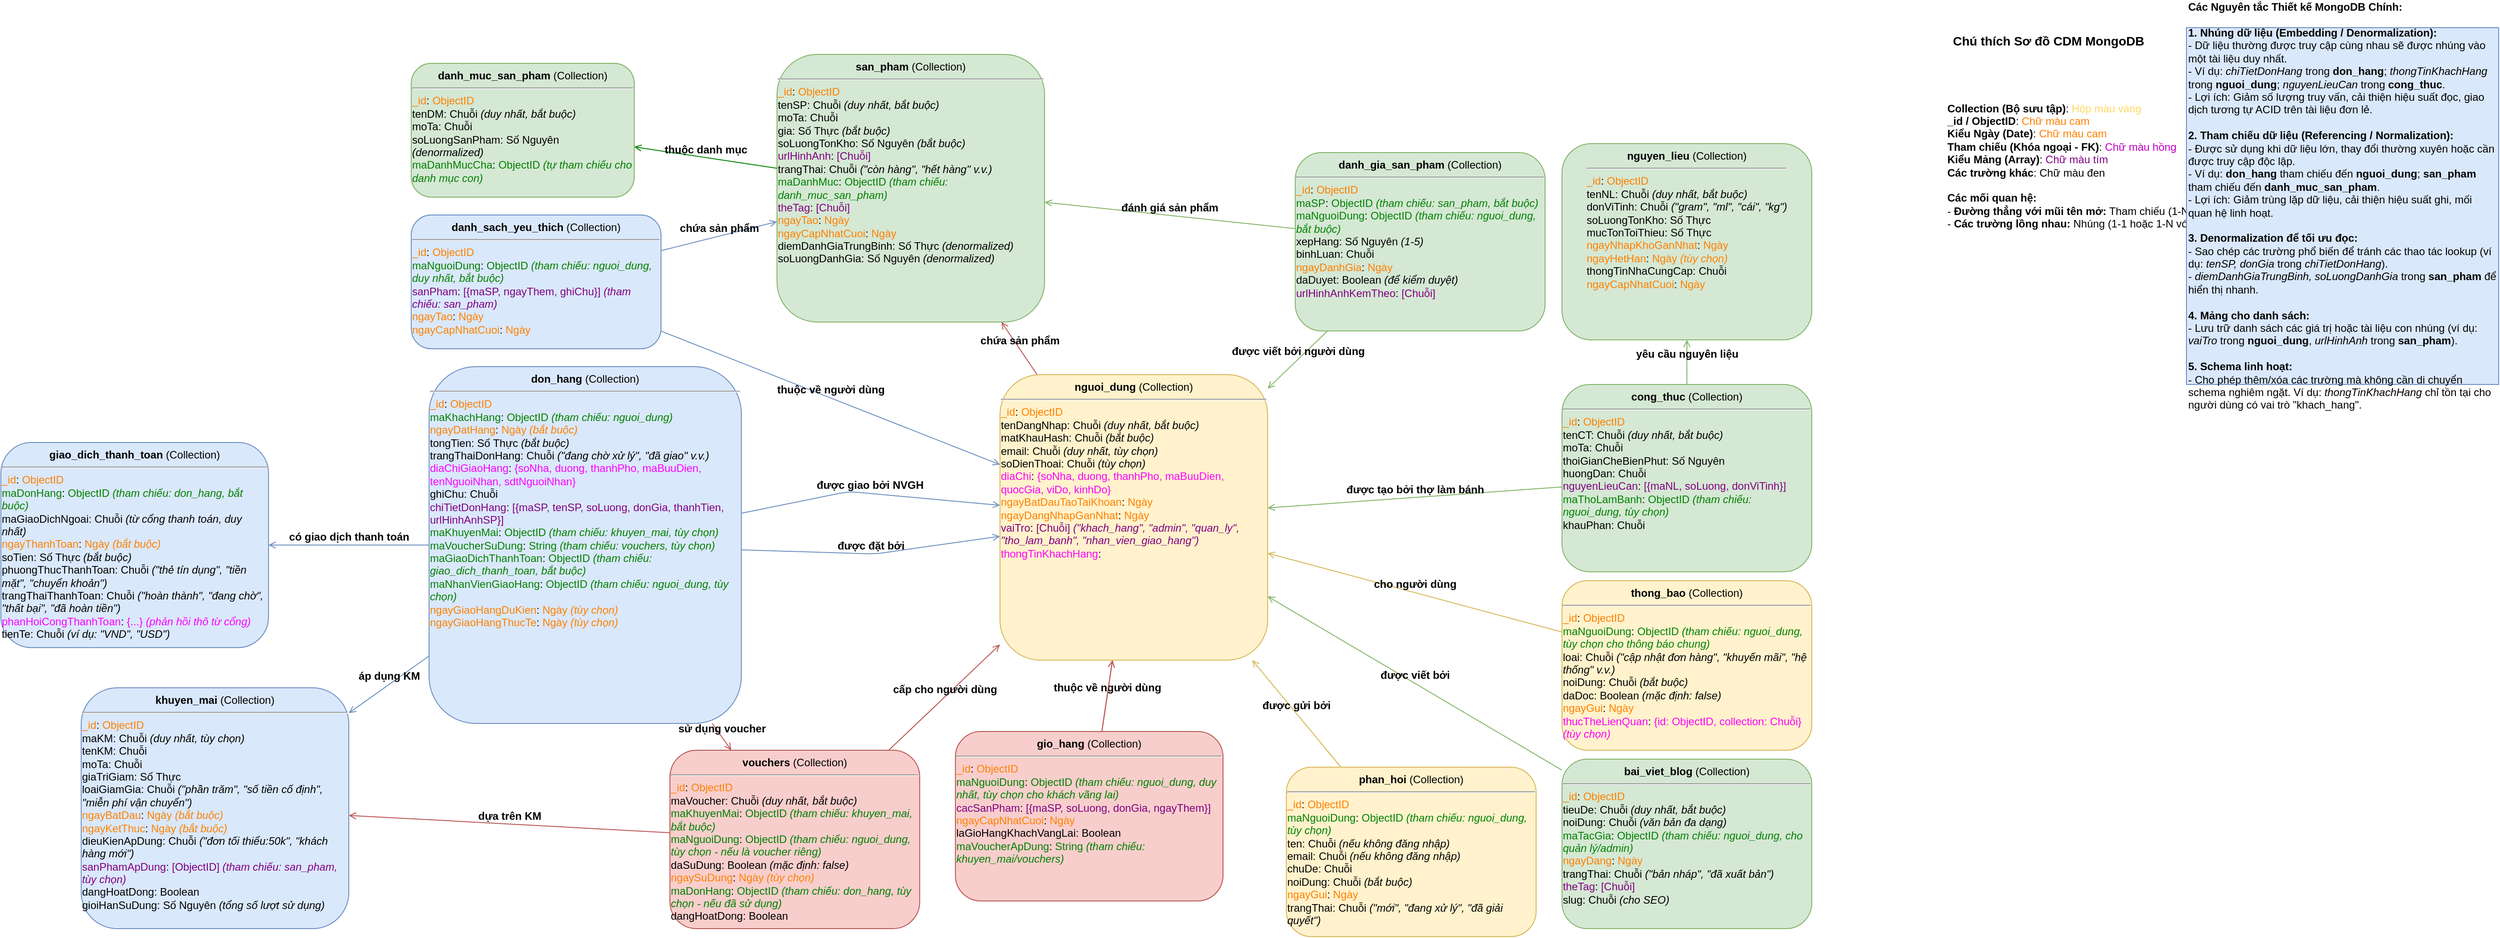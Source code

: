 <mxfile version="27.1.1">
  <diagram id="cdm_luna_bakery_mongodb_extended_vi" name="Sơ đồ CDM Luna Bakery (MongoDB Mở rộng)">
    <mxGraphModel dx="2733" dy="1105" grid="1" gridSize="10" guides="1" tooltips="1" connect="1" arrows="1" fold="1" page="1" pageScale="1" pageWidth="827" pageHeight="1169" math="0" shadow="0">
      <root>
        <mxCell id="0" />
        <mxCell id="1" parent="0" />
        <mxCell id="san_pham_Collection" value="&lt;b&gt;san_pham&lt;/b&gt; (Collection)&lt;hr&gt;&lt;div style=&quot;text-align: left&quot;&gt;&lt;font color=&quot;#FF8000&quot;&gt;_id&lt;/font&gt;: &lt;font color=&quot;#FF8000&quot;&gt;ObjectID&lt;/font&gt;&lt;br&gt;tenSP: Chuỗi &lt;i&gt;(duy nhất, bắt buộc)&lt;/i&gt;&lt;br&gt;moTa: Chuỗi&lt;br&gt;gia: Số Thực &lt;i&gt;(bắt buộc)&lt;/i&gt;&lt;br&gt;soLuongTonKho: Số Nguyên &lt;i&gt;(bắt buộc)&lt;/i&gt;&lt;br&gt;&lt;font color=&quot;#800080&quot;&gt;urlHinhAnh&lt;/font&gt;: &lt;font color=&quot;#800080&quot;&gt;[Chuỗi]&lt;/font&gt;&lt;br&gt;trangThai: Chuỗi &lt;i&gt;(&quot;còn hàng&quot;, &quot;hết hàng&quot; v.v.)&lt;/i&gt;&lt;br&gt;&lt;font color=&quot;#008000&quot;&gt;maDanhMuc&lt;/font&gt;: &lt;font color=&quot;#008000&quot;&gt;ObjectID &lt;i&gt;(tham chiếu: danh_muc_san_pham)&lt;/i&gt;&lt;/font&gt;&lt;br&gt;&lt;font color=&quot;#800080&quot;&gt;theTag&lt;/font&gt;: &lt;font color=&quot;#800080&quot;&gt;[Chuỗi]&lt;/font&gt;&lt;br&gt;&lt;font color=&quot;#FF8000&quot;&gt;ngayTao&lt;/font&gt;: &lt;font color=&quot;#FF8000&quot;&gt;Ngày&lt;/font&gt;&lt;br&gt;&lt;font color=&quot;#FF8000&quot;&gt;ngayCapNhatCuoi&lt;/font&gt;: &lt;font color=&quot;#FF8000&quot;&gt;Ngày&lt;/font&gt;&lt;br&gt;diemDanhGiaTrungBinh: Số Thực &lt;i&gt;(denormalized)&lt;/i&gt;&lt;br&gt;soLuongDanhGia: Số Nguyên &lt;i&gt;(denormalized)&lt;/i&gt;&lt;/div&gt;" style="rounded=1;whiteSpace=wrap;html=1;fillColor=#D5E8D4;strokeColor=#82B366;fontFamily=Helvetica;fontSize=12;align=center;verticalAlign=top;" parent="1" vertex="1">
          <mxGeometry x="380" y="180" width="300" height="300" as="geometry" />
        </mxCell>
        <mxCell id="danh_muc_san_pham_Collection" value="&lt;b&gt;danh_muc_san_pham&lt;/b&gt; (Collection)&lt;hr&gt;&lt;div style=&quot;text-align: left&quot;&gt;&lt;font color=&quot;#FF8000&quot;&gt;_id&lt;/font&gt;: &lt;font color=&quot;#FF8000&quot;&gt;ObjectID&lt;/font&gt;&lt;br&gt;tenDM: Chuỗi &lt;i&gt;(duy nhất, bắt buộc)&lt;/i&gt;&lt;br&gt;moTa: Chuỗi&lt;br&gt;soLuongSanPham: Số Nguyên &lt;i&gt;(denormalized)&lt;/i&gt;&lt;br&gt;&lt;font color=&quot;#008000&quot;&gt;maDanhMucCha&lt;/font&gt;: &lt;font color=&quot;#008000&quot;&gt;ObjectID &lt;i&gt;(tự tham chiếu cho danh mục con)&lt;/i&gt;&lt;/font&gt;&lt;/div&gt;" style="rounded=1;whiteSpace=wrap;html=1;fillColor=#D5E8D4;strokeColor=#82B366;fontFamily=Helvetica;fontSize=12;align=center;verticalAlign=top;" parent="1" vertex="1">
          <mxGeometry x="-30" y="190" width="250" height="150" as="geometry" />
        </mxCell>
        <mxCell id="don_hang_Collection" value="&lt;b&gt;don_hang&lt;/b&gt; (Collection)&lt;hr&gt;&lt;div style=&quot;text-align: left&quot;&gt;&lt;font color=&quot;#FF8000&quot;&gt;_id&lt;/font&gt;: &lt;font color=&quot;#FF8000&quot;&gt;ObjectID&lt;/font&gt;&lt;br&gt;&lt;font color=&quot;#008000&quot;&gt;maKhachHang&lt;/font&gt;: &lt;font color=&quot;#008000&quot;&gt;ObjectID &lt;i&gt;(tham chiếu: nguoi_dung)&lt;/i&gt;&lt;/font&gt;&lt;br&gt;&lt;font color=&quot;#FF8000&quot;&gt;ngayDatHang&lt;/font&gt;: &lt;font color=&quot;#FF8000&quot;&gt;Ngày &lt;i&gt;(bắt buộc)&lt;/i&gt;&lt;/font&gt;&lt;br&gt;tongTien: Số Thực &lt;i&gt;(bắt buộc)&lt;/i&gt;&lt;br&gt;trangThaiDonHang: Chuỗi &lt;i&gt;(&quot;đang chờ xử lý&quot;, &quot;đã giao&quot; v.v.)&lt;/i&gt;&lt;br&gt;&lt;font color=&quot;#FF00FF&quot;&gt;diaChiGiaoHang&lt;/font&gt;: &lt;font color=&quot;#FF00FF&quot;&gt;{soNha, duong, thanhPho, maBuuDien, tenNguoiNhan, sdtNguoiNhan}&lt;/font&gt;&lt;br&gt;ghiChu: Chuỗi&lt;br&gt;&lt;font color=&quot;#800080&quot;&gt;chiTietDonHang&lt;/font&gt;: &lt;font color=&quot;#800080&quot;&gt;[{maSP, tenSP, soLuong, donGia, thanhTien, urlHinhAnhSP}]&lt;/font&gt;&lt;br&gt;&lt;font color=&quot;#008000&quot;&gt;maKhuyenMai&lt;/font&gt;: &lt;font color=&quot;#008000&quot;&gt;ObjectID &lt;i&gt;(tham chiếu: khuyen_mai, tùy chọn)&lt;/i&gt;&lt;/font&gt;&lt;br&gt;&lt;font color=&quot;#008000&quot;&gt;maVoucherSuDung&lt;/font&gt;: &lt;font color=&quot;#008000&quot;&gt;String &lt;i&gt;(tham chiếu: vouchers, tùy chọn)&lt;/i&gt;&lt;/font&gt;&lt;br&gt;&lt;font color=&quot;#008000&quot;&gt;maGiaoDichThanhToan&lt;/font&gt;: &lt;font color=&quot;#008000&quot;&gt;ObjectID &lt;i&gt;(tham chiếu: giao_dich_thanh_toan, bắt buộc)&lt;/i&gt;&lt;/font&gt;&lt;br&gt;&lt;font color=&quot;#008000&quot;&gt;maNhanVienGiaoHang&lt;/font&gt;: &lt;font color=&quot;#008000&quot;&gt;ObjectID &lt;i&gt;(tham chiếu: nguoi_dung, tùy chọn)&lt;/i&gt;&lt;/font&gt;&lt;br&gt;&lt;font color=&quot;#FF8000&quot;&gt;ngayGiaoHangDuKien&lt;/font&gt;: &lt;font color=&quot;#FF8000&quot;&gt;Ngày &lt;i&gt;(tùy chọn)&lt;/i&gt;&lt;/font&gt;&lt;br&gt;&lt;font color=&quot;#FF8000&quot;&gt;ngayGiaoHangThucTe&lt;/font&gt;: &lt;font color=&quot;#FF8000&quot;&gt;Ngày &lt;i&gt;(tùy chọn)&lt;/i&gt;&lt;/font&gt;&lt;/div&gt;" style="rounded=1;whiteSpace=wrap;html=1;fillColor=#DAE8FC;strokeColor=#6C8EBF;fontFamily=Helvetica;fontSize=12;align=center;verticalAlign=top;" parent="1" vertex="1">
          <mxGeometry x="-10" y="530" width="350" height="400" as="geometry" />
        </mxCell>
        <mxCell id="khuyen_mai_Collection" value="&lt;b&gt;khuyen_mai&lt;/b&gt; (Collection)&lt;hr&gt;&lt;div style=&quot;text-align: left&quot;&gt;&lt;font color=&quot;#FF8000&quot;&gt;_id&lt;/font&gt;: &lt;font color=&quot;#FF8000&quot;&gt;ObjectID&lt;/font&gt;&lt;br&gt;maKM: Chuỗi &lt;i&gt;(duy nhất, tùy chọn)&lt;/i&gt;&lt;br&gt;tenKM: Chuỗi&lt;br&gt;moTa: Chuỗi&lt;br&gt;giaTriGiam: Số Thực&lt;br&gt;loaiGiamGia: Chuỗi &lt;i&gt;(&quot;phần trăm&quot;, &quot;số tiền cố định&quot;, &quot;miễn phí vận chuyển&quot;)&lt;/i&gt;&lt;br&gt;&lt;font color=&quot;#FF8000&quot;&gt;ngayBatDau&lt;/font&gt;: &lt;font color=&quot;#FF8000&quot;&gt;Ngày &lt;i&gt;(bắt buộc)&lt;/i&gt;&lt;/font&gt;&lt;br&gt;&lt;font color=&quot;#FF8000&quot;&gt;ngayKetThuc&lt;/font&gt;: &lt;font color=&quot;#FF8000&quot;&gt;Ngày &lt;i&gt;(bắt buộc)&lt;/i&gt;&lt;/font&gt;&lt;br&gt;dieuKienApDung: Chuỗi &lt;i&gt;(&quot;đơn tối thiểu:50k&quot;, &quot;khách hàng mới&quot;)&lt;/i&gt;&lt;br&gt;&lt;font color=&quot;#800080&quot;&gt;sanPhamApDung&lt;/font&gt;: &lt;font color=&quot;#800080&quot;&gt;[ObjectID] &lt;i&gt;(tham chiếu: san_pham, tùy chọn)&lt;/i&gt;&lt;/font&gt;&lt;br&gt;dangHoatDong: Boolean&lt;br&gt;gioiHanSuDung: Số Nguyên &lt;i&gt;(tổng số lượt sử dụng)&lt;/i&gt;&lt;/div&gt;" style="rounded=1;whiteSpace=wrap;html=1;fillColor=#DAE8FC;strokeColor=#6C8EBF;fontFamily=Helvetica;fontSize=12;align=center;verticalAlign=top;" parent="1" vertex="1">
          <mxGeometry x="-400" y="890" width="300" height="270" as="geometry" />
        </mxCell>
        <mxCell id="nguyen_lieu_Collection" value="&lt;b&gt;nguyen_lieu&lt;/b&gt; (Collection)&lt;hr&gt;&lt;div style=&quot;text-align: left&quot;&gt;&lt;font color=&quot;#FF8000&quot;&gt;_id&lt;/font&gt;: &lt;font color=&quot;#FF8000&quot;&gt;ObjectID&lt;/font&gt;&lt;br&gt;tenNL: Chuỗi &lt;i&gt;(duy nhất, bắt buộc)&lt;/i&gt;&lt;br&gt;donViTinh: Chuỗi &lt;i&gt;(&quot;gram&quot;, &quot;ml&quot;, &quot;cái&quot;, &quot;kg&quot;)&lt;/i&gt;&lt;br&gt;soLuongTonKho: Số Thực&lt;br&gt;mucTonToiThieu: Số Thực&lt;br&gt;&lt;font color=&quot;#FF8000&quot;&gt;ngayNhapKhoGanNhat&lt;/font&gt;: &lt;font color=&quot;#FF8000&quot;&gt;Ngày&lt;/font&gt;&lt;br&gt;&lt;font color=&quot;#FF8000&quot;&gt;ngayHetHan&lt;/font&gt;: &lt;font color=&quot;#FF8000&quot;&gt;Ngày &lt;i&gt;(tùy chọn)&lt;/i&gt;&lt;/font&gt;&lt;br&gt;thongTinNhaCungCap: Chuỗi&lt;br&gt;&lt;font color=&quot;#FF8000&quot;&gt;ngayCapNhatCuoi&lt;/font&gt;: &lt;font color=&quot;#FF8000&quot;&gt;Ngày&lt;/font&gt;&lt;/div&gt;" style="rounded=1;whiteSpace=wrap;html=1;fillColor=#D5E8D4;strokeColor=#82B366;fontFamily=Helvetica;fontSize=12;align=center;verticalAlign=top;" parent="1" vertex="1">
          <mxGeometry x="1260" y="280" width="280" height="220" as="geometry" />
        </mxCell>
        <mxCell id="cong_thuc_Collection" value="&lt;b&gt;cong_thuc&lt;/b&gt; (Collection)&lt;hr&gt;&lt;div style=&quot;text-align: left&quot;&gt;&lt;font color=&quot;#FF8000&quot;&gt;_id&lt;/font&gt;: &lt;font color=&quot;#FF8000&quot;&gt;ObjectID&lt;/font&gt;&lt;br&gt;tenCT: Chuỗi &lt;i&gt;(duy nhất, bắt buộc)&lt;/i&gt;&lt;br&gt;moTa: Chuỗi&lt;br&gt;thoiGianCheBienPhut: Số Nguyên&lt;br&gt;huongDan: Chuỗi&lt;br&gt;&lt;font color=&quot;#800080&quot;&gt;nguyenLieuCan&lt;/font&gt;: &lt;font color=&quot;#800080&quot;&gt;[{maNL, soLuong, donViTinh}]&lt;/font&gt;&lt;br&gt;&lt;font color=&quot;#008000&quot;&gt;maThoLamBanh&lt;/font&gt;: &lt;font color=&quot;#008000&quot;&gt;ObjectID &lt;i&gt;(tham chiếu: nguoi_dung, tùy chọn)&lt;/i&gt;&lt;/font&gt;&lt;br&gt;khauPhan: Chuỗi&lt;/div&gt;" style="rounded=1;whiteSpace=wrap;html=1;fillColor=#D5E8D4;strokeColor=#82B366;fontFamily=Helvetica;fontSize=12;align=center;verticalAlign=top;" parent="1" vertex="1">
          <mxGeometry x="1260" y="550" width="280" height="210" as="geometry" />
        </mxCell>
        <mxCell id="vouchers_Collection" value="&lt;b&gt;vouchers&lt;/b&gt; (Collection)&lt;hr&gt;&lt;div style=&quot;text-align: left&quot;&gt;&lt;font color=&quot;#FF8000&quot;&gt;_id&lt;/font&gt;: &lt;font color=&quot;#FF8000&quot;&gt;ObjectID&lt;/font&gt;&lt;br&gt;maVoucher: Chuỗi &lt;i&gt;(duy nhất, bắt buộc)&lt;/i&gt;&lt;br&gt;&lt;font color=&quot;#008000&quot;&gt;maKhuyenMai&lt;/font&gt;: &lt;font color=&quot;#008000&quot;&gt;ObjectID &lt;i&gt;(tham chiếu: khuyen_mai, bắt buộc)&lt;/i&gt;&lt;/font&gt;&lt;br&gt;&lt;font color=&quot;#008000&quot;&gt;maNguoiDung&lt;/font&gt;: &lt;font color=&quot;#008000&quot;&gt;ObjectID &lt;i&gt;(tham chiếu: nguoi_dung, tùy chọn - nếu là voucher riêng)&lt;/i&gt;&lt;/font&gt;&lt;br&gt;daSuDung: Boolean &lt;i&gt;(mặc định: false)&lt;/i&gt;&lt;br&gt;&lt;font color=&quot;#FF8000&quot;&gt;ngaySuDung&lt;/font&gt;: &lt;font color=&quot;#FF8000&quot;&gt;Ngày &lt;i&gt;(tùy chọn)&lt;/i&gt;&lt;/font&gt;&lt;br&gt;&lt;font color=&quot;#008000&quot;&gt;maDonHang&lt;/font&gt;: &lt;font color=&quot;#008000&quot;&gt;ObjectID &lt;i&gt;(tham chiếu: don_hang, tùy chọn - nếu đã sử dụng)&lt;/i&gt;&lt;/font&gt;&lt;br&gt;dangHoatDong: Boolean&lt;/div&gt;" style="rounded=1;whiteSpace=wrap;html=1;fillColor=#F8CECC;strokeColor=#B85450;fontFamily=Helvetica;fontSize=12;align=center;verticalAlign=top;" parent="1" vertex="1">
          <mxGeometry x="260" y="960" width="280" height="200" as="geometry" />
        </mxCell>
        <mxCell id="giao_dich_thanh_toan_Collection" value="&lt;b&gt;giao_dich_thanh_toan&lt;/b&gt; (Collection)&lt;hr&gt;&lt;div style=&quot;text-align: left&quot;&gt;&lt;font color=&quot;#FF8000&quot;&gt;_id&lt;/font&gt;: &lt;font color=&quot;#FF8000&quot;&gt;ObjectID&lt;/font&gt;&lt;br&gt;&lt;font color=&quot;#008000&quot;&gt;maDonHang&lt;/font&gt;: &lt;font color=&quot;#008000&quot;&gt;ObjectID &lt;i&gt;(tham chiếu: don_hang, bắt buộc)&lt;/i&gt;&lt;/font&gt;&lt;br&gt;maGiaoDichNgoai: Chuỗi &lt;i&gt;(từ cổng thanh toán, duy nhất)&lt;/i&gt;&lt;br&gt;&lt;font color=&quot;#FF8000&quot;&gt;ngayThanhToan&lt;/font&gt;: &lt;font color=&quot;#FF8000&quot;&gt;Ngày &lt;i&gt;(bắt buộc)&lt;/i&gt;&lt;/font&gt;&lt;br&gt;soTien: Số Thực &lt;i&gt;(bắt buộc)&lt;/i&gt;&lt;br&gt;phuongThucThanhToan: Chuỗi &lt;i&gt;(&quot;thẻ tín dụng&quot;, &quot;tiền mặt&quot;, &quot;chuyển khoản&quot;)&lt;/i&gt;&lt;br&gt;trangThaiThanhToan: Chuỗi &lt;i&gt;(&quot;hoàn thành&quot;, &quot;đang chờ&quot;, &quot;thất bại&quot;, &quot;đã hoàn tiền&quot;)&lt;/i&gt;&lt;br&gt;&lt;font color=&quot;#FF00FF&quot;&gt;phanHoiCongThanhToan&lt;/font&gt;: &lt;font color=&quot;#FF00FF&quot;&gt;{...} &lt;i&gt;(phản hồi thô từ cổng)&lt;/i&gt;&lt;/font&gt;&lt;br&gt;tienTe: Chuỗi &lt;i&gt;(ví dụ: &quot;VND&quot;, &quot;USD&quot;)&lt;/i&gt;&lt;/div&gt;" style="rounded=1;whiteSpace=wrap;html=1;fillColor=#DAE8FC;strokeColor=#6C8EBF;fontFamily=Helvetica;fontSize=12;align=center;verticalAlign=top;" parent="1" vertex="1">
          <mxGeometry x="-490" y="615" width="300" height="230" as="geometry" />
        </mxCell>
        <mxCell id="danh_sach_yeu_thich_Collection" value="&lt;b&gt;danh_sach_yeu_thich&lt;/b&gt; (Collection)&lt;hr&gt;&lt;div style=&quot;text-align: left&quot;&gt;&lt;font color=&quot;#FF8000&quot;&gt;_id&lt;/font&gt;: &lt;font color=&quot;#FF8000&quot;&gt;ObjectID&lt;/font&gt;&lt;br&gt;&lt;font color=&quot;#008000&quot;&gt;maNguoiDung&lt;/font&gt;: &lt;font color=&quot;#008000&quot;&gt;ObjectID &lt;i&gt;(tham chiếu: nguoi_dung, duy nhất, bắt buộc)&lt;/i&gt;&lt;/font&gt;&lt;br&gt;&lt;font color=&quot;#800080&quot;&gt;sanPham&lt;/font&gt;: &lt;font color=&quot;#800080&quot;&gt;[{maSP, ngayThem, ghiChu}] &lt;i&gt;(tham chiếu: san_pham)&lt;/i&gt;&lt;/font&gt;&lt;br&gt;&lt;font color=&quot;#FF8000&quot;&gt;ngayTao&lt;/font&gt;: &lt;font color=&quot;#FF8000&quot;&gt;Ngày&lt;/font&gt;&lt;br&gt;&lt;font color=&quot;#FF8000&quot;&gt;ngayCapNhatCuoi&lt;/font&gt;: &lt;font color=&quot;#FF8000&quot;&gt;Ngày&lt;/font&gt;&lt;/div&gt;" style="rounded=1;whiteSpace=wrap;html=1;fillColor=#DAE8FC;strokeColor=#6C8EBF;fontFamily=Helvetica;fontSize=12;align=center;verticalAlign=top;" parent="1" vertex="1">
          <mxGeometry x="-30" y="360" width="280" height="150" as="geometry" />
        </mxCell>
        <mxCell id="danh_gia_san_pham_Collection" value="&lt;b&gt;danh_gia_san_pham&lt;/b&gt; (Collection)&lt;hr&gt;&lt;div style=&quot;text-align: left&quot;&gt;&lt;font color=&quot;#FF8000&quot;&gt;_id&lt;/font&gt;: &lt;font color=&quot;#FF8000&quot;&gt;ObjectID&lt;/font&gt;&lt;br&gt;&lt;font color=&quot;#008000&quot;&gt;maSP&lt;/font&gt;: &lt;font color=&quot;#008000&quot;&gt;ObjectID &lt;i&gt;(tham chiếu: san_pham, bắt buộc)&lt;/i&gt;&lt;/font&gt;&lt;br&gt;&lt;font color=&quot;#008000&quot;&gt;maNguoiDung&lt;/font&gt;: &lt;font color=&quot;#008000&quot;&gt;ObjectID &lt;i&gt;(tham chiếu: nguoi_dung, bắt buộc)&lt;/i&gt;&lt;/font&gt;&lt;br&gt;xepHang: Số Nguyên &lt;i&gt;(1-5)&lt;/i&gt;&lt;br&gt;binhLuan: Chuỗi&lt;br&gt;&lt;font color=&quot;#FF8000&quot;&gt;ngayDanhGia&lt;/font&gt;: &lt;font color=&quot;#FF8000&quot;&gt;Ngày&lt;/font&gt;&lt;br&gt;daDuyet: Boolean &lt;i&gt;(để kiểm duyệt)&lt;/i&gt;&lt;br&gt;&lt;font color=&quot;#800080&quot;&gt;urlHinhAnhKemTheo&lt;/font&gt;: &lt;font color=&quot;#800080&quot;&gt;[Chuỗi]&lt;/font&gt;&lt;/div&gt;" style="rounded=1;whiteSpace=wrap;html=1;fillColor=#D5E8D4;strokeColor=#82B366;fontFamily=Helvetica;fontSize=12;align=center;verticalAlign=top;" parent="1" vertex="1">
          <mxGeometry x="961" y="290" width="280" height="200" as="geometry" />
        </mxCell>
        <mxCell id="gio_hang_Collection" value="&lt;b&gt;gio_hang&lt;/b&gt; (Collection)&lt;hr&gt;&lt;div style=&quot;text-align: left&quot;&gt;&lt;font color=&quot;#FF8000&quot;&gt;_id&lt;/font&gt;: &lt;font color=&quot;#FF8000&quot;&gt;ObjectID&lt;/font&gt;&lt;br&gt;&lt;font color=&quot;#008000&quot;&gt;maNguoiDung&lt;/font&gt;: &lt;font color=&quot;#008000&quot;&gt;ObjectID &lt;i&gt;(tham chiếu: nguoi_dung, duy nhất, tùy chọn cho khách vãng lai)&lt;/i&gt;&lt;/font&gt;&lt;br&gt;&lt;font color=&quot;#800080&quot;&gt;cacSanPham&lt;/font&gt;: &lt;font color=&quot;#800080&quot;&gt;[{maSP, soLuong, donGia, ngayThem}]&lt;/font&gt;&lt;br&gt;&lt;font color=&quot;#FF8000&quot;&gt;ngayCapNhatCuoi&lt;/font&gt;: &lt;font color=&quot;#FF8000&quot;&gt;Ngày&lt;/font&gt;&lt;br&gt;laGioHangKhachVangLai: Boolean&lt;br&gt;&lt;font color=&quot;#008000&quot;&gt;maVoucherApDung&lt;/font&gt;: &lt;font color=&quot;#008000&quot;&gt;String &lt;i&gt;(tham chiếu: khuyen_mai/vouchers)&lt;/i&gt;&lt;/font&gt;&lt;/div&gt;" style="rounded=1;whiteSpace=wrap;html=1;fillColor=#F8CECC;strokeColor=#B85450;fontFamily=Helvetica;fontSize=12;align=center;verticalAlign=top;" parent="1" vertex="1">
          <mxGeometry x="580" y="939" width="300" height="190" as="geometry" />
        </mxCell>
        <mxCell id="thong_bao_Collection" value="&lt;b&gt;thong_bao&lt;/b&gt; (Collection)&lt;hr&gt;&lt;div style=&quot;text-align: left&quot;&gt;&lt;font color=&quot;#FF8000&quot;&gt;_id&lt;/font&gt;: &lt;font color=&quot;#FF8000&quot;&gt;ObjectID&lt;/font&gt;&lt;br&gt;&lt;font color=&quot;#008000&quot;&gt;maNguoiDung&lt;/font&gt;: &lt;font color=&quot;#008000&quot;&gt;ObjectID &lt;i&gt;(tham chiếu: nguoi_dung, tùy chọn cho thông báo chung)&lt;/i&gt;&lt;/font&gt;&lt;br&gt;loai: Chuỗi &lt;i&gt;(&quot;cập nhật đơn hàng&quot;, &quot;khuyến mãi&quot;, &quot;hệ thống&quot; v.v.)&lt;/i&gt;&lt;br&gt;noiDung: Chuỗi &lt;i&gt;(bắt buộc)&lt;/i&gt;&lt;br&gt;daDoc: Boolean &lt;i&gt;(mặc định: false)&lt;/i&gt;&lt;br&gt;&lt;font color=&quot;#FF8000&quot;&gt;ngayGui&lt;/font&gt;: &lt;font color=&quot;#FF8000&quot;&gt;Ngày&lt;/font&gt;&lt;br&gt;&lt;font color=&quot;#FF00FF&quot;&gt;thucTheLienQuan&lt;/font&gt;: &lt;font color=&quot;#FF00FF&quot;&gt;{id: ObjectID, collection: Chuỗi} &lt;i&gt;(tùy chọn)&lt;/i&gt;&lt;/font&gt;&lt;/div&gt;" style="rounded=1;whiteSpace=wrap;html=1;fillColor=#FFF2CC;strokeColor=#D6B656;fontFamily=Helvetica;fontSize=12;align=center;verticalAlign=top;" parent="1" vertex="1">
          <mxGeometry x="1260" y="770" width="280" height="190" as="geometry" />
        </mxCell>
        <mxCell id="bai_viet_blog_Collection" value="&lt;b&gt;bai_viet_blog&lt;/b&gt; (Collection)&lt;hr&gt;&lt;div style=&quot;text-align: left&quot;&gt;&lt;font color=&quot;#FF8000&quot;&gt;_id&lt;/font&gt;: &lt;font color=&quot;#FF8000&quot;&gt;ObjectID&lt;/font&gt;&lt;br&gt;tieuDe: Chuỗi &lt;i&gt;(duy nhất, bắt buộc)&lt;/i&gt;&lt;br&gt;noiDung: Chuỗi &lt;i&gt;(văn bản đa dạng)&lt;/i&gt;&lt;br&gt;&lt;font color=&quot;#008000&quot;&gt;maTacGia&lt;/font&gt;: &lt;font color=&quot;#008000&quot;&gt;ObjectID &lt;i&gt;(tham chiếu: nguoi_dung, cho quản lý/admin)&lt;/i&gt;&lt;/font&gt;&lt;br&gt;&lt;font color=&quot;#FF8000&quot;&gt;ngayDang&lt;/font&gt;: &lt;font color=&quot;#FF8000&quot;&gt;Ngày&lt;/font&gt;&lt;br&gt;trangThai: Chuỗi &lt;i&gt;(&quot;bản nháp&quot;, &quot;đã xuất bản&quot;)&lt;/i&gt;&lt;br&gt;&lt;font color=&quot;#800080&quot;&gt;theTag&lt;/font&gt;: &lt;font color=&quot;#800080&quot;&gt;[Chuỗi]&lt;/font&gt;&lt;br&gt;slug: Chuỗi &lt;i&gt;(cho SEO)&lt;/i&gt;&lt;/div&gt;" style="rounded=1;whiteSpace=wrap;html=1;fillColor=#D5E8D4;strokeColor=#82B366;fontFamily=Helvetica;fontSize=12;align=center;verticalAlign=top;" parent="1" vertex="1">
          <mxGeometry x="1260" y="970" width="280" height="190" as="geometry" />
        </mxCell>
        <mxCell id="phan_hoi_Collection" value="&lt;b&gt;phan_hoi&lt;/b&gt; (Collection)&lt;hr&gt;&lt;div style=&quot;text-align: left&quot;&gt;&lt;font color=&quot;#FF8000&quot;&gt;_id&lt;/font&gt;: &lt;font color=&quot;#FF8000&quot;&gt;ObjectID&lt;/font&gt;&lt;br&gt;&lt;font color=&quot;#008000&quot;&gt;maNguoiDung&lt;/font&gt;: &lt;font color=&quot;#008000&quot;&gt;ObjectID &lt;i&gt;(tham chiếu: nguoi_dung, tùy chọn)&lt;/i&gt;&lt;/font&gt;&lt;br&gt;ten: Chuỗi &lt;i&gt;(nếu không đăng nhập)&lt;/i&gt;&lt;br&gt;email: Chuỗi &lt;i&gt;(nếu không đăng nhập)&lt;/i&gt;&lt;br&gt;chuDe: Chuỗi&lt;br&gt;noiDung: Chuỗi &lt;i&gt;(bắt buộc)&lt;/i&gt;&lt;br&gt;&lt;font color=&quot;#FF8000&quot;&gt;ngayGui&lt;/font&gt;: &lt;font color=&quot;#FF8000&quot;&gt;Ngày&lt;/font&gt;&lt;br&gt;trangThai: Chuỗi &lt;i&gt;(&quot;mới&quot;, &quot;đang xử lý&quot;, &quot;đã giải quyết&quot;)&lt;/i&gt;&lt;/div&gt;" style="rounded=1;whiteSpace=wrap;html=1;fillColor=#FFF2CC;strokeColor=#D6B656;fontFamily=Helvetica;fontSize=12;align=center;verticalAlign=top;" parent="1" vertex="1">
          <mxGeometry x="951" y="979" width="280" height="190" as="geometry" />
        </mxCell>
        <mxCell id="san_pham_danh_muc_Ref" value="&lt;b&gt;thuộc danh mục&lt;/b&gt;" style="endArrow=open;html=1;fontFamily=Helvetica;fontSize=12;verticalAlign=bottom;labelBackgroundColor=none;strokeColor=#008000;" parent="1" source="san_pham_Collection" target="danh_muc_san_pham_Collection" edge="1">
          <mxGeometry width="160" relative="1" as="geometry">
            <mxPoint x="740" y="239" as="sourcePoint" />
            <mxPoint x="790" y="239" as="targetPoint" />
          </mxGeometry>
        </mxCell>
        <mxCell id="don_hang_nguoi_dung_Ref" value="&lt;b&gt;được đặt bởi&lt;/b&gt;" style="endArrow=open;html=1;fontFamily=Helvetica;fontSize=12;verticalAlign=bottom;labelBackgroundColor=none;strokeColor=#6C8EBF;" parent="1" source="don_hang_Collection" target="nguoi_dung_Collection" edge="1">
          <mxGeometry width="160" relative="1" as="geometry">
            <mxPoint x="240" y="459" as="sourcePoint" />
            <mxPoint x="240" y="429" as="targetPoint" />
            <Array as="points">
              <mxPoint x="490" y="740" />
            </Array>
          </mxGeometry>
        </mxCell>
        <mxCell id="don_hang_khuyen_mai_Ref" value="&lt;b&gt;áp dụng KM&lt;/b&gt;" style="endArrow=open;html=1;fontFamily=Helvetica;fontSize=12;verticalAlign=bottom;labelBackgroundColor=none;strokeColor=#6C8EBF;" parent="1" source="don_hang_Collection" target="khuyen_mai_Collection" edge="1">
          <mxGeometry width="160" relative="1" as="geometry">
            <mxPoint x="440" y="579" as="sourcePoint" />
            <mxPoint x="440" y="579" as="targetPoint" />
          </mxGeometry>
        </mxCell>
        <mxCell id="don_hang_vouchers_Ref" value="&lt;b&gt;sử dụng voucher&lt;/b&gt;" style="endArrow=open;html=1;fontFamily=Helvetica;fontSize=12;verticalAlign=bottom;labelBackgroundColor=none;strokeColor=#B85450;" parent="1" source="don_hang_Collection" target="vouchers_Collection" edge="1">
          <mxGeometry width="160" relative="1" as="geometry">
            <mxPoint x="440" y="809" as="sourcePoint" />
            <mxPoint x="440" y="809" as="targetPoint" />
          </mxGeometry>
        </mxCell>
        <mxCell id="don_hang_giao_dich_thanh_toan_Ref" value="&lt;b&gt;có giao dịch thanh toán&lt;/b&gt;" style="endArrow=open;html=1;fontFamily=Helvetica;fontSize=12;verticalAlign=bottom;labelBackgroundColor=none;strokeColor=#6C8EBF;" parent="1" source="don_hang_Collection" target="giao_dich_thanh_toan_Collection" edge="1">
          <mxGeometry width="160" relative="1" as="geometry">
            <mxPoint x="240" y="859" as="sourcePoint" />
            <mxPoint x="240" y="889" as="targetPoint" />
          </mxGeometry>
        </mxCell>
        <mxCell id="don_hang_nhan_vien_giao_hang_Ref" value="&lt;b&gt;được giao bởi NVGH&lt;/b&gt;" style="endArrow=open;html=1;fontFamily=Helvetica;fontSize=12;verticalAlign=bottom;labelBackgroundColor=none;strokeColor=#6C8EBF;" parent="1" source="don_hang_Collection" target="nguoi_dung_Collection" edge="1">
          <mxGeometry width="160" relative="1" as="geometry">
            <mxPoint x="390" y="709" as="sourcePoint" />
            <mxPoint x="370" y="329" as="targetPoint" />
            <Array as="points">
              <mxPoint x="460" y="670" />
            </Array>
          </mxGeometry>
        </mxCell>
        <mxCell id="cong_thuc_nguyen_lieu_Ref" value="&lt;b&gt;yêu cầu nguyên liệu&lt;/b&gt;" style="endArrow=open;html=1;fontFamily=Helvetica;fontSize=12;verticalAlign=bottom;labelBackgroundColor=none;strokeColor=#82B366;" parent="1" source="cong_thuc_Collection" target="nguyen_lieu_Collection" edge="1">
          <mxGeometry width="160" relative="1" as="geometry">
            <mxPoint x="930" y="539" as="sourcePoint" />
            <mxPoint x="930" y="509" as="targetPoint" />
          </mxGeometry>
        </mxCell>
        <mxCell id="cong_thuc_tho_lam_banh_Ref" value="&lt;b&gt;được tạo bởi thợ làm bánh&lt;/b&gt;" style="endArrow=open;html=1;fontFamily=Helvetica;fontSize=12;verticalAlign=bottom;labelBackgroundColor=none;strokeColor=#82B366;" parent="1" source="cong_thuc_Collection" target="nguoi_dung_Collection" edge="1">
          <mxGeometry width="160" relative="1" as="geometry">
            <mxPoint x="790" y="579" as="sourcePoint" />
            <mxPoint x="390" y="329" as="targetPoint" />
          </mxGeometry>
        </mxCell>
        <mxCell id="vouchers_khuyen_mai_Ref" value="&lt;b&gt;dựa trên KM&lt;/b&gt;" style="endArrow=open;html=1;fontFamily=Helvetica;fontSize=12;verticalAlign=bottom;labelBackgroundColor=none;strokeColor=#B85450;" parent="1" source="vouchers_Collection" target="khuyen_mai_Collection" edge="1">
          <mxGeometry width="160" relative="1" as="geometry">
            <mxPoint x="580" y="759" as="sourcePoint" />
            <mxPoint x="580" y="709" as="targetPoint" />
          </mxGeometry>
        </mxCell>
        <mxCell id="vouchers_nguoi_dung_Ref" value="&lt;b&gt;cấp cho người dùng&lt;/b&gt;" style="endArrow=open;html=1;fontFamily=Helvetica;fontSize=12;verticalAlign=bottom;labelBackgroundColor=none;strokeColor=#B85450;" parent="1" source="vouchers_Collection" target="nguoi_dung_Collection" edge="1">
          <mxGeometry width="160" relative="1" as="geometry">
            <mxPoint x="440" y="759" as="sourcePoint" />
            <mxPoint x="390" y="359" as="targetPoint" />
          </mxGeometry>
        </mxCell>
        <mxCell id="danh_sach_yeu_thich_nguoi_dung_Ref" value="&lt;b&gt;thuộc về người dùng&lt;/b&gt;" style="endArrow=open;html=1;fontFamily=Helvetica;fontSize=12;verticalAlign=bottom;labelBackgroundColor=none;strokeColor=#6C8EBF;" parent="1" source="danh_sach_yeu_thich_Collection" target="nguoi_dung_Collection" edge="1">
          <mxGeometry width="160" relative="1" as="geometry">
            <mxPoint x="440" y="989" as="sourcePoint" />
            <mxPoint x="390" y="359" as="targetPoint" />
          </mxGeometry>
        </mxCell>
        <mxCell id="danh_sach_yeu_thich_san_pham_Ref" value="&lt;b&gt;chứa sản phẩm&lt;/b&gt;" style="endArrow=open;html=1;fontFamily=Helvetica;fontSize=12;verticalAlign=bottom;labelBackgroundColor=none;strokeColor=#6C8EBF;" parent="1" source="danh_sach_yeu_thich_Collection" target="san_pham_Collection" edge="1">
          <mxGeometry width="160" relative="1" as="geometry">
            <mxPoint x="720" y="1049" as="sourcePoint" />
            <mxPoint x="740" y="259" as="targetPoint" />
          </mxGeometry>
        </mxCell>
        <mxCell id="danh_gia_san_pham_san_pham_Ref" value="&lt;b&gt;đánh giá sản phẩm&lt;/b&gt;" style="endArrow=open;html=1;fontFamily=Helvetica;fontSize=12;verticalAlign=bottom;labelBackgroundColor=none;strokeColor=#82B366;" parent="1" source="danh_gia_san_pham_Collection" target="san_pham_Collection" edge="1">
          <mxGeometry width="160" relative="1" as="geometry">
            <mxPoint x="790" y="779" as="sourcePoint" />
            <mxPoint x="740" y="259" as="targetPoint" />
          </mxGeometry>
        </mxCell>
        <mxCell id="danh_gia_san_pham_nguoi_dung_Ref" value="&lt;b&gt;được viết bởi người dùng&lt;/b&gt;" style="endArrow=open;html=1;fontFamily=Helvetica;fontSize=12;verticalAlign=bottom;labelBackgroundColor=none;strokeColor=#82B366;" parent="1" source="danh_gia_san_pham_Collection" target="nguoi_dung_Collection" edge="1">
          <mxGeometry width="160" relative="1" as="geometry">
            <mxPoint x="790" y="779" as="sourcePoint" />
            <mxPoint x="390" y="359" as="targetPoint" />
          </mxGeometry>
        </mxCell>
        <mxCell id="gio_hang_nguoi_dung_Ref" value="&lt;b&gt;thuộc về người dùng&lt;/b&gt;" style="endArrow=open;html=1;fontFamily=Helvetica;fontSize=12;verticalAlign=bottom;labelBackgroundColor=none;strokeColor=#B85450;" parent="1" source="gio_hang_Collection" target="nguoi_dung_Collection" edge="1">
          <mxGeometry width="160" relative="1" as="geometry">
            <mxPoint x="790" y="999" as="sourcePoint" />
            <mxPoint x="390" y="359" as="targetPoint" />
          </mxGeometry>
        </mxCell>
        <mxCell id="gio_hang_san_pham_Ref" value="&lt;b&gt;chứa sản phẩm&lt;/b&gt;" style="endArrow=open;html=1;fontFamily=Helvetica;fontSize=12;verticalAlign=bottom;labelBackgroundColor=none;strokeColor=#B85450;" parent="1" source="nguoi_dung_Collection" target="san_pham_Collection" edge="1">
          <mxGeometry width="160" relative="1" as="geometry">
            <mxPoint x="1090" y="1089" as="sourcePoint" />
            <mxPoint x="740" y="259" as="targetPoint" />
          </mxGeometry>
        </mxCell>
        <mxCell id="thong_bao_nguoi_dung_Ref" value="&lt;b&gt;cho người dùng&lt;/b&gt;" style="endArrow=open;html=1;fontFamily=Helvetica;fontSize=12;verticalAlign=bottom;labelBackgroundColor=none;strokeColor=#D6B656;" parent="1" source="thong_bao_Collection" target="nguoi_dung_Collection" edge="1">
          <mxGeometry width="160" relative="1" as="geometry">
            <mxPoint x="1110" y="439" as="sourcePoint" />
            <mxPoint x="390" y="359" as="targetPoint" />
          </mxGeometry>
        </mxCell>
        <mxCell id="bai_viet_blog_nguoi_dung_Ref" value="&lt;b&gt;được viết bởi&lt;/b&gt;" style="endArrow=open;html=1;fontFamily=Helvetica;fontSize=12;verticalAlign=bottom;labelBackgroundColor=none;strokeColor=#82B366;" parent="1" source="bai_viet_blog_Collection" target="nguoi_dung_Collection" edge="1">
          <mxGeometry width="160" relative="1" as="geometry">
            <mxPoint x="1110" y="669" as="sourcePoint" />
            <mxPoint x="390" y="359" as="targetPoint" />
          </mxGeometry>
        </mxCell>
        <mxCell id="phan_hoi_nguoi_dung_Ref" value="&lt;b&gt;được gửi bởi&lt;/b&gt;" style="endArrow=open;html=1;fontFamily=Helvetica;fontSize=12;verticalAlign=bottom;labelBackgroundColor=none;strokeColor=#D6B656;" parent="1" source="phan_hoi_Collection" target="nguoi_dung_Collection" edge="1">
          <mxGeometry width="160" relative="1" as="geometry">
            <mxPoint x="1110" y="889" as="sourcePoint" />
            <mxPoint x="390" y="359" as="targetPoint" />
          </mxGeometry>
        </mxCell>
        <mxCell id="Legend_Title" value="&lt;b&gt;Chú thích Sơ đồ CDM MongoDB&lt;/b&gt;" style="text;html=1;align=center;verticalAlign=middle;resizable=0;points=[];autosize=1;strokeColor=none;fillColor=none;fontFamily=Helvetica;fontSize=14;" parent="1" vertex="1">
          <mxGeometry x="1690" y="150" width="230" height="30" as="geometry" />
        </mxCell>
        <mxCell id="Legend_Items" value="&lt;div style=&quot;text-align: left&quot;&gt;&lt;b&gt;Collection (Bộ sưu tập)&lt;/b&gt;: &lt;font color=&quot;#FFD966&quot;&gt;Hộp màu vàng&lt;/font&gt;&lt;br&gt;&lt;b&gt;_id / ObjectID&lt;/b&gt;: &lt;font color=&quot;#FF8000&quot;&gt;Chữ màu cam&lt;/font&gt;&lt;br&gt;&lt;b&gt;Kiểu Ngày (Date)&lt;/b&gt;: &lt;font color=&quot;#FF8000&quot;&gt;Chữ màu cam&lt;/font&gt;&lt;br&gt;&lt;b&gt;Tham chiếu (Khóa ngoại - FK)&lt;/b&gt;: &lt;font color=&quot;#008000&gt;Chữ màu xanh lá cây&lt;/font&gt;&lt;br&gt;&lt;b&gt;Tài liệu con nhúng (Embedded Doc)&lt;/b&gt;: &lt;font color=&quot;#FF00FF&quot;&gt;Chữ màu hồng&lt;/font&gt;&lt;br&gt;&lt;b&gt;Kiểu Mảng (Array)&lt;/b&gt;: &lt;font color=&quot;#800080&quot;&gt;Chữ màu tím&lt;/font&gt;&lt;br&gt;&lt;b&gt;Các trường khác&lt;/b&gt;: Chữ màu đen&lt;br&gt;&lt;br&gt;&lt;b&gt;Các mối quan hệ:&lt;/b&gt;&lt;br&gt;- &lt;b&gt;Đường thẳng với mũi tên mở:&lt;/b&gt; Tham chiếu (1-N hoặc N-1)&lt;br&gt;- &lt;b&gt;Các trường lồng nhau:&lt;/b&gt; Nhúng (1-1 hoặc 1-N với N nhỏ)" style="text;html=1;align=left;verticalAlign=middle;resizable=0;points=[];autosize=1;strokeColor=none;fillColor=none;fontFamily=Helvetica;fontSize=12;" parent="1" vertex="1">
          <mxGeometry x="1690" y="190" width="220" height="230" as="geometry" />
        </mxCell>
        <mxCell id="MongoDB_Design_Notes" value="&lt;b&gt;Các Nguyên tắc Thiết kế MongoDB Chính:&lt;/b&gt;&lt;br&gt;&lt;br&gt;&lt;b&gt;1. Nhúng dữ liệu (Embedding / Denormalization):&lt;/b&gt;&lt;br&gt;   - Dữ liệu thường được truy cập cùng nhau sẽ được nhúng vào một tài liệu duy nhất.&lt;br&gt;   - Ví dụ: &lt;i&gt;chiTietDonHang&lt;/i&gt; trong &lt;b&gt;don_hang&lt;/b&gt;; &lt;i&gt;thongTinKhachHang&lt;/i&gt; trong &lt;b&gt;nguoi_dung&lt;/b&gt;; &lt;i&gt;nguyenLieuCan&lt;/i&gt; trong &lt;b&gt;cong_thuc&lt;/b&gt;.&lt;br&gt;   - Lợi ích: Giảm số lượng truy vấn, cải thiện hiệu suất đọc, giao dịch tương tự ACID trên tài liệu đơn lẻ.&lt;br&gt;&lt;br&gt;&lt;b&gt;2. Tham chiếu dữ liệu (Referencing / Normalization):&lt;/b&gt;&lt;br&gt;   - Được sử dụng khi dữ liệu lớn, thay đổi thường xuyên hoặc cần được truy cập độc lập.&lt;br&gt;   - Ví dụ: &lt;b&gt;don_hang&lt;/b&gt; tham chiếu đến &lt;b&gt;nguoi_dung&lt;/b&gt;; &lt;b&gt;san_pham&lt;/b&gt; tham chiếu đến &lt;b&gt;danh_muc_san_pham&lt;/b&gt;.&lt;br&gt;   - Lợi ích: Giảm trùng lặp dữ liệu, cải thiện hiệu suất ghi, mối quan hệ linh hoạt.&lt;br&gt;&lt;br&gt;&lt;b&gt;3. Denormalization để tối ưu đọc:&lt;/b&gt;&lt;br&gt;   - Sao chép các trường phổ biến để tránh các thao tác lookup (ví dụ: &lt;i&gt;tenSP, donGia&lt;/i&gt; trong &lt;i&gt;chiTietDonHang&lt;/i&gt;).&lt;br&gt;   - &lt;i&gt;diemDanhGiaTrungBinh, soLuongDanhGia&lt;/i&gt; trong &lt;b&gt;san_pham&lt;/b&gt; để hiển thị nhanh.&lt;br&gt;&lt;br&gt;&lt;b&gt;4. Mảng cho danh sách:&lt;/b&gt;&lt;br&gt;   - Lưu trữ danh sách các giá trị hoặc tài liệu con nhúng (ví dụ: &lt;i&gt;vaiTro&lt;/i&gt; trong &lt;b&gt;nguoi_dung&lt;/b&gt;, &lt;i&gt;urlHinhAnh&lt;/i&gt; trong &lt;b&gt;san_pham&lt;/b&gt;).&lt;br&gt;&lt;br&gt;&lt;b&gt;5. Schema linh hoạt:&lt;/b&gt;&lt;br&gt;   - Cho phép thêm/xóa các trường mà không cần di chuyển schema nghiêm ngặt. Ví dụ: &lt;i&gt;thongTinKhachHang&lt;/i&gt; chỉ tồn tại cho người dùng có vai trò &quot;khach_hang&quot;.&lt;br&gt;" style="note;whiteSpace=wrap;html=1;backgroundOutline=1;fillColor=#DAE8FC;strokeColor=#6C8EBF;fontFamily=Helvetica;fontSize=12;align=left;" parent="1" vertex="1">
          <mxGeometry x="1960" y="150" width="350" height="400" as="geometry" />
        </mxCell>
        <mxCell id="gl3tx2O8kWpw73A2BVUp-1" value="" style="endArrow=open;html=1;fontFamily=Helvetica;fontSize=12;verticalAlign=bottom;labelBackgroundColor=none;strokeColor=#B85450;" parent="1" source="gio_hang_Collection" target="nguoi_dung_Collection" edge="1">
          <mxGeometry width="160" relative="1" as="geometry">
            <mxPoint x="876" y="2039" as="sourcePoint" />
            <mxPoint x="506" y="-601" as="targetPoint" />
          </mxGeometry>
        </mxCell>
        <mxCell id="nguoi_dung_Collection" value="&lt;b&gt;nguoi_dung&lt;/b&gt; (Collection)&lt;hr&gt;&lt;div style=&quot;text-align: left&quot;&gt;&lt;font color=&quot;#FF8000&quot;&gt;_id&lt;/font&gt;: &lt;font color=&quot;#FF8000&quot;&gt;ObjectID&lt;/font&gt;&lt;br&gt;tenDangNhap: Chuỗi &lt;i&gt;(duy nhất, bắt buộc)&lt;/i&gt;&lt;br&gt;matKhauHash: Chuỗi &lt;i&gt;(bắt buộc)&lt;/i&gt;&lt;br&gt;email: Chuỗi &lt;i&gt;(duy nhất, tùy chọn)&lt;/i&gt;&lt;br&gt;soDienThoai: Chuỗi &lt;i&gt;(tùy chọn)&lt;/i&gt;&lt;br&gt;&lt;font color=&quot;#FF00FF&quot;&gt;diaChi&lt;/font&gt;: &lt;font color=&quot;#FF00FF&quot;&gt;{soNha, duong, thanhPho, maBuuDien, quocGia, viDo, kinhDo}&lt;/font&gt;&lt;br&gt;&lt;font color=&quot;#FF8000&quot;&gt;ngayBatDauTaoTaiKhoan&lt;/font&gt;: &lt;font color=&quot;#FF8000&quot;&gt;Ngày&lt;/font&gt;&lt;br&gt;&lt;font color=&quot;#FF8000&quot;&gt;ngayDangNhapGanNhat&lt;/font&gt;: &lt;font color=&quot;#FF8000&quot;&gt;Ngày&lt;/font&gt;&lt;br&gt;&lt;font color=&quot;#800080&quot;&gt;vaiTro&lt;/font&gt;: &lt;font color=&quot;#800080&quot;&gt;[Chuỗi] &lt;i&gt;(&quot;khach_hang&quot;, &quot;admin&quot;, &quot;quan_ly&quot;, &quot;tho_lam_banh&quot;, &quot;nhan_vien_giao_hang&quot;)&lt;/i&gt;&lt;/font&gt;&lt;br&gt;&lt;font color=&quot;#FF00FF&quot;&gt;thongTinKhachHang&lt;/font&gt;: &lt;font color=&quot;#FF00FF&gt;{hoTen, diemTichLuy, ngaySinh, phuongThucLienHeUuTien}&lt;/font&gt;&lt;br&gt;dangHoatDong: Boolean&lt;br&gt;urlAnhDaiDien: Chuỗi&lt;/div&gt;" style="rounded=1;whiteSpace=wrap;html=1;fillColor=#FFF2CC;strokeColor=#D6B656;fontFamily=Helvetica;fontSize=12;align=center;verticalAlign=top;" parent="1" vertex="1">
          <mxGeometry x="630" y="539" width="300" height="320" as="geometry" />
        </mxCell>
      </root>
    </mxGraphModel>
  </diagram>
</mxfile>
